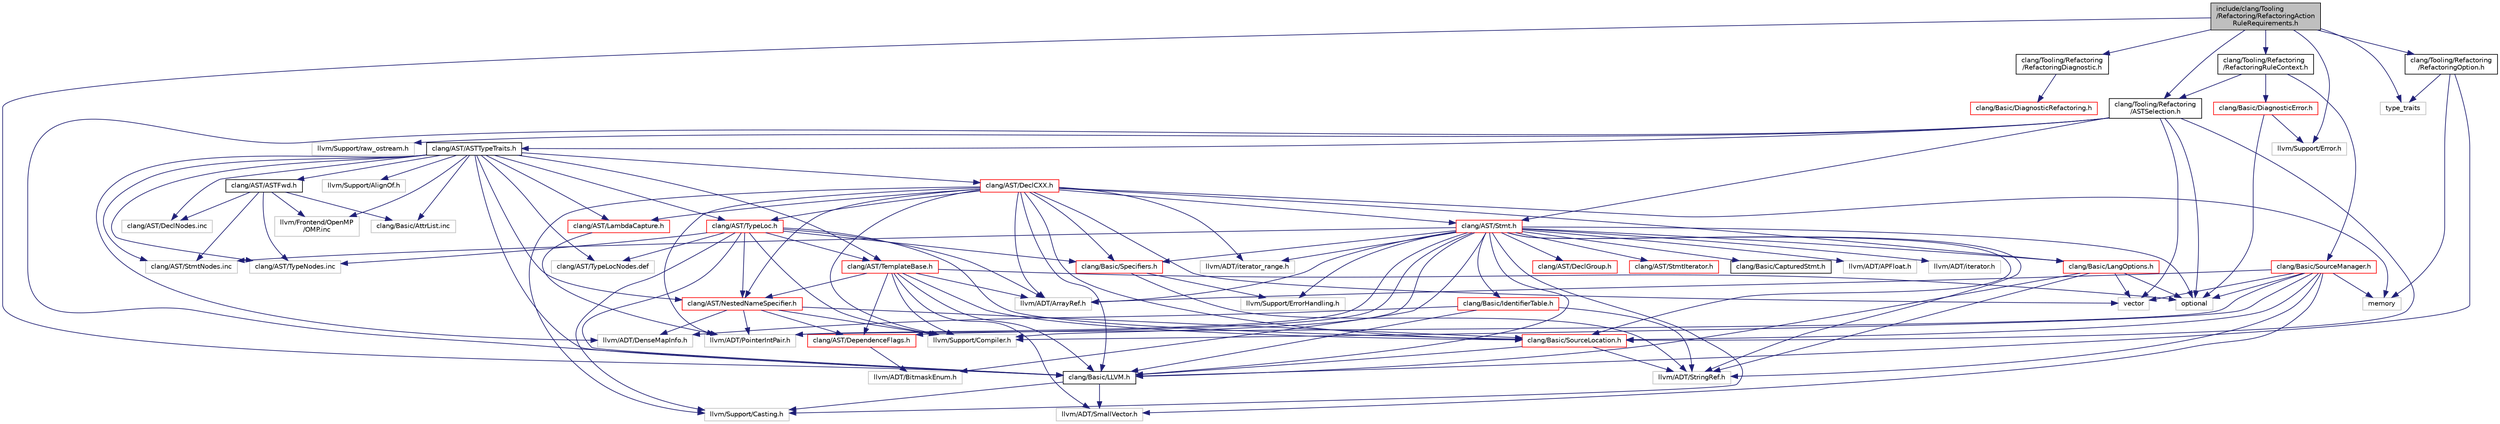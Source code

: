 digraph "include/clang/Tooling/Refactoring/RefactoringActionRuleRequirements.h"
{
 // LATEX_PDF_SIZE
  bgcolor="transparent";
  edge [fontname="Helvetica",fontsize="10",labelfontname="Helvetica",labelfontsize="10"];
  node [fontname="Helvetica",fontsize="10",shape=record];
  Node1 [label="include/clang/Tooling\l/Refactoring/RefactoringAction\lRuleRequirements.h",height=0.2,width=0.4,color="black", fillcolor="grey75", style="filled", fontcolor="black",tooltip=" "];
  Node1 -> Node2 [color="midnightblue",fontsize="10",style="solid",fontname="Helvetica"];
  Node2 [label="clang/Basic/LLVM.h",height=0.2,width=0.4,color="black",URL="$LLVM_8h.html",tooltip=" "];
  Node2 -> Node3 [color="midnightblue",fontsize="10",style="solid",fontname="Helvetica"];
  Node3 [label="llvm/Support/Casting.h",height=0.2,width=0.4,color="grey75",tooltip=" "];
  Node2 -> Node4 [color="midnightblue",fontsize="10",style="solid",fontname="Helvetica"];
  Node4 [label="llvm/ADT/SmallVector.h",height=0.2,width=0.4,color="grey75",tooltip=" "];
  Node1 -> Node5 [color="midnightblue",fontsize="10",style="solid",fontname="Helvetica"];
  Node5 [label="clang/Tooling/Refactoring\l/ASTSelection.h",height=0.2,width=0.4,color="black",URL="$ASTSelection_8h.html",tooltip=" "];
  Node5 -> Node6 [color="midnightblue",fontsize="10",style="solid",fontname="Helvetica"];
  Node6 [label="clang/AST/ASTTypeTraits.h",height=0.2,width=0.4,color="black",URL="$ASTTypeTraits_8h.html",tooltip=" "];
  Node6 -> Node7 [color="midnightblue",fontsize="10",style="solid",fontname="Helvetica"];
  Node7 [label="clang/AST/ASTFwd.h",height=0.2,width=0.4,color="black",URL="$ASTFwd_8h.html",tooltip=" "];
  Node7 -> Node8 [color="midnightblue",fontsize="10",style="solid",fontname="Helvetica"];
  Node8 [label="clang/AST/DeclNodes.inc",height=0.2,width=0.4,color="grey75",tooltip=" "];
  Node7 -> Node9 [color="midnightblue",fontsize="10",style="solid",fontname="Helvetica"];
  Node9 [label="clang/AST/StmtNodes.inc",height=0.2,width=0.4,color="grey75",tooltip=" "];
  Node7 -> Node10 [color="midnightblue",fontsize="10",style="solid",fontname="Helvetica"];
  Node10 [label="clang/AST/TypeNodes.inc",height=0.2,width=0.4,color="grey75",tooltip=" "];
  Node7 -> Node11 [color="midnightblue",fontsize="10",style="solid",fontname="Helvetica"];
  Node11 [label="llvm/Frontend/OpenMP\l/OMP.inc",height=0.2,width=0.4,color="grey75",tooltip=" "];
  Node7 -> Node12 [color="midnightblue",fontsize="10",style="solid",fontname="Helvetica"];
  Node12 [label="clang/Basic/AttrList.inc",height=0.2,width=0.4,color="grey75",tooltip=" "];
  Node6 -> Node13 [color="midnightblue",fontsize="10",style="solid",fontname="Helvetica"];
  Node13 [label="clang/AST/DeclCXX.h",height=0.2,width=0.4,color="red",URL="$DeclCXX_8h.html",tooltip=" "];
  Node13 -> Node137 [color="midnightblue",fontsize="10",style="solid",fontname="Helvetica"];
  Node137 [label="clang/AST/LambdaCapture.h",height=0.2,width=0.4,color="red",URL="$LambdaCapture_8h.html",tooltip=" "];
  Node137 -> Node18 [color="midnightblue",fontsize="10",style="solid",fontname="Helvetica"];
  Node18 [label="llvm/ADT/PointerIntPair.h",height=0.2,width=0.4,color="grey75",tooltip=" "];
  Node13 -> Node54 [color="midnightblue",fontsize="10",style="solid",fontname="Helvetica"];
  Node54 [label="clang/AST/NestedNameSpecifier.h",height=0.2,width=0.4,color="red",URL="$NestedNameSpecifier_8h.html",tooltip=" "];
  Node54 -> Node51 [color="midnightblue",fontsize="10",style="solid",fontname="Helvetica"];
  Node51 [label="clang/AST/DependenceFlags.h",height=0.2,width=0.4,color="red",URL="$DependenceFlags_8h.html",tooltip=" "];
  Node51 -> Node53 [color="midnightblue",fontsize="10",style="solid",fontname="Helvetica"];
  Node53 [label="llvm/ADT/BitmaskEnum.h",height=0.2,width=0.4,color="grey75",tooltip=" "];
  Node54 -> Node64 [color="midnightblue",fontsize="10",style="solid",fontname="Helvetica"];
  Node64 [label="clang/Basic/SourceLocation.h",height=0.2,width=0.4,color="red",URL="$SourceLocation_8h.html",tooltip=" "];
  Node64 -> Node2 [color="midnightblue",fontsize="10",style="solid",fontname="Helvetica"];
  Node64 -> Node28 [color="midnightblue",fontsize="10",style="solid",fontname="Helvetica"];
  Node28 [label="llvm/ADT/StringRef.h",height=0.2,width=0.4,color="grey75",tooltip=" "];
  Node54 -> Node71 [color="midnightblue",fontsize="10",style="solid",fontname="Helvetica"];
  Node71 [label="llvm/ADT/DenseMapInfo.h",height=0.2,width=0.4,color="grey75",tooltip=" "];
  Node54 -> Node18 [color="midnightblue",fontsize="10",style="solid",fontname="Helvetica"];
  Node54 -> Node67 [color="midnightblue",fontsize="10",style="solid",fontname="Helvetica"];
  Node67 [label="llvm/Support/Compiler.h",height=0.2,width=0.4,color="grey75",tooltip=" "];
  Node13 -> Node112 [color="midnightblue",fontsize="10",style="solid",fontname="Helvetica"];
  Node112 [label="clang/AST/Stmt.h",height=0.2,width=0.4,color="red",URL="$Stmt_8h.html",tooltip=" "];
  Node112 -> Node113 [color="midnightblue",fontsize="10",style="solid",fontname="Helvetica"];
  Node113 [label="clang/AST/DeclGroup.h",height=0.2,width=0.4,color="red",URL="$DeclGroup_8h.html",tooltip=" "];
  Node112 -> Node51 [color="midnightblue",fontsize="10",style="solid",fontname="Helvetica"];
  Node112 -> Node114 [color="midnightblue",fontsize="10",style="solid",fontname="Helvetica"];
  Node114 [label="clang/AST/StmtIterator.h",height=0.2,width=0.4,color="red",URL="$StmtIterator_8h.html",tooltip=" "];
  Node112 -> Node115 [color="midnightblue",fontsize="10",style="solid",fontname="Helvetica"];
  Node115 [label="clang/Basic/CapturedStmt.h",height=0.2,width=0.4,color="black",URL="$CapturedStmt_8h.html",tooltip=" "];
  Node112 -> Node90 [color="midnightblue",fontsize="10",style="solid",fontname="Helvetica"];
  Node90 [label="clang/Basic/IdentifierTable.h",height=0.2,width=0.4,color="red",URL="$IdentifierTable_8h.html",tooltip=" "];
  Node90 -> Node2 [color="midnightblue",fontsize="10",style="solid",fontname="Helvetica"];
  Node90 -> Node71 [color="midnightblue",fontsize="10",style="solid",fontname="Helvetica"];
  Node90 -> Node28 [color="midnightblue",fontsize="10",style="solid",fontname="Helvetica"];
  Node112 -> Node2 [color="midnightblue",fontsize="10",style="solid",fontname="Helvetica"];
  Node112 -> Node116 [color="midnightblue",fontsize="10",style="solid",fontname="Helvetica"];
  Node116 [label="clang/Basic/LangOptions.h",height=0.2,width=0.4,color="red",URL="$LangOptions_8h.html",tooltip=" "];
  Node116 -> Node2 [color="midnightblue",fontsize="10",style="solid",fontname="Helvetica"];
  Node116 -> Node28 [color="midnightblue",fontsize="10",style="solid",fontname="Helvetica"];
  Node116 -> Node58 [color="midnightblue",fontsize="10",style="solid",fontname="Helvetica"];
  Node58 [label="optional",height=0.2,width=0.4,color="grey75",tooltip=" "];
  Node116 -> Node59 [color="midnightblue",fontsize="10",style="solid",fontname="Helvetica"];
  Node59 [label="vector",height=0.2,width=0.4,color="grey75",tooltip=" "];
  Node112 -> Node64 [color="midnightblue",fontsize="10",style="solid",fontname="Helvetica"];
  Node112 -> Node27 [color="midnightblue",fontsize="10",style="solid",fontname="Helvetica"];
  Node27 [label="clang/Basic/Specifiers.h",height=0.2,width=0.4,color="red",URL="$Specifiers_8h.html",tooltip=" "];
  Node27 -> Node28 [color="midnightblue",fontsize="10",style="solid",fontname="Helvetica"];
  Node27 -> Node30 [color="midnightblue",fontsize="10",style="solid",fontname="Helvetica"];
  Node30 [label="llvm/Support/ErrorHandling.h",height=0.2,width=0.4,color="grey75",tooltip=" "];
  Node112 -> Node40 [color="midnightblue",fontsize="10",style="solid",fontname="Helvetica"];
  Node40 [label="llvm/ADT/APFloat.h",height=0.2,width=0.4,color="grey75",tooltip=" "];
  Node112 -> Node34 [color="midnightblue",fontsize="10",style="solid",fontname="Helvetica"];
  Node34 [label="llvm/ADT/ArrayRef.h",height=0.2,width=0.4,color="grey75",tooltip=" "];
  Node112 -> Node53 [color="midnightblue",fontsize="10",style="solid",fontname="Helvetica"];
  Node112 -> Node18 [color="midnightblue",fontsize="10",style="solid",fontname="Helvetica"];
  Node112 -> Node28 [color="midnightblue",fontsize="10",style="solid",fontname="Helvetica"];
  Node112 -> Node35 [color="midnightblue",fontsize="10",style="solid",fontname="Helvetica"];
  Node35 [label="llvm/ADT/iterator.h",height=0.2,width=0.4,color="grey75",tooltip=" "];
  Node112 -> Node66 [color="midnightblue",fontsize="10",style="solid",fontname="Helvetica"];
  Node66 [label="llvm/ADT/iterator_range.h",height=0.2,width=0.4,color="grey75",tooltip=" "];
  Node112 -> Node3 [color="midnightblue",fontsize="10",style="solid",fontname="Helvetica"];
  Node112 -> Node67 [color="midnightblue",fontsize="10",style="solid",fontname="Helvetica"];
  Node112 -> Node30 [color="midnightblue",fontsize="10",style="solid",fontname="Helvetica"];
  Node112 -> Node58 [color="midnightblue",fontsize="10",style="solid",fontname="Helvetica"];
  Node112 -> Node9 [color="midnightblue",fontsize="10",style="solid",fontname="Helvetica"];
  Node13 -> Node139 [color="midnightblue",fontsize="10",style="solid",fontname="Helvetica"];
  Node139 [label="clang/AST/TypeLoc.h",height=0.2,width=0.4,color="red",URL="$TypeLoc_8h.html",tooltip=" "];
  Node139 -> Node54 [color="midnightblue",fontsize="10",style="solid",fontname="Helvetica"];
  Node139 -> Node131 [color="midnightblue",fontsize="10",style="solid",fontname="Helvetica"];
  Node131 [label="clang/AST/TemplateBase.h",height=0.2,width=0.4,color="red",URL="$TemplateBase_8h.html",tooltip=" "];
  Node131 -> Node51 [color="midnightblue",fontsize="10",style="solid",fontname="Helvetica"];
  Node131 -> Node54 [color="midnightblue",fontsize="10",style="solid",fontname="Helvetica"];
  Node131 -> Node2 [color="midnightblue",fontsize="10",style="solid",fontname="Helvetica"];
  Node131 -> Node64 [color="midnightblue",fontsize="10",style="solid",fontname="Helvetica"];
  Node131 -> Node34 [color="midnightblue",fontsize="10",style="solid",fontname="Helvetica"];
  Node131 -> Node4 [color="midnightblue",fontsize="10",style="solid",fontname="Helvetica"];
  Node131 -> Node67 [color="midnightblue",fontsize="10",style="solid",fontname="Helvetica"];
  Node131 -> Node58 [color="midnightblue",fontsize="10",style="solid",fontname="Helvetica"];
  Node139 -> Node2 [color="midnightblue",fontsize="10",style="solid",fontname="Helvetica"];
  Node139 -> Node64 [color="midnightblue",fontsize="10",style="solid",fontname="Helvetica"];
  Node139 -> Node27 [color="midnightblue",fontsize="10",style="solid",fontname="Helvetica"];
  Node139 -> Node34 [color="midnightblue",fontsize="10",style="solid",fontname="Helvetica"];
  Node139 -> Node3 [color="midnightblue",fontsize="10",style="solid",fontname="Helvetica"];
  Node139 -> Node67 [color="midnightblue",fontsize="10",style="solid",fontname="Helvetica"];
  Node139 -> Node140 [color="midnightblue",fontsize="10",style="solid",fontname="Helvetica"];
  Node140 [label="clang/AST/TypeLocNodes.def",height=0.2,width=0.4,color="grey75",tooltip=" "];
  Node139 -> Node10 [color="midnightblue",fontsize="10",style="solid",fontname="Helvetica"];
  Node13 -> Node2 [color="midnightblue",fontsize="10",style="solid",fontname="Helvetica"];
  Node13 -> Node116 [color="midnightblue",fontsize="10",style="solid",fontname="Helvetica"];
  Node13 -> Node64 [color="midnightblue",fontsize="10",style="solid",fontname="Helvetica"];
  Node13 -> Node27 [color="midnightblue",fontsize="10",style="solid",fontname="Helvetica"];
  Node13 -> Node34 [color="midnightblue",fontsize="10",style="solid",fontname="Helvetica"];
  Node13 -> Node18 [color="midnightblue",fontsize="10",style="solid",fontname="Helvetica"];
  Node13 -> Node66 [color="midnightblue",fontsize="10",style="solid",fontname="Helvetica"];
  Node13 -> Node3 [color="midnightblue",fontsize="10",style="solid",fontname="Helvetica"];
  Node13 -> Node67 [color="midnightblue",fontsize="10",style="solid",fontname="Helvetica"];
  Node13 -> Node23 [color="midnightblue",fontsize="10",style="solid",fontname="Helvetica"];
  Node23 [label="memory",height=0.2,width=0.4,color="grey75",tooltip=" "];
  Node13 -> Node59 [color="midnightblue",fontsize="10",style="solid",fontname="Helvetica"];
  Node6 -> Node137 [color="midnightblue",fontsize="10",style="solid",fontname="Helvetica"];
  Node6 -> Node54 [color="midnightblue",fontsize="10",style="solid",fontname="Helvetica"];
  Node6 -> Node131 [color="midnightblue",fontsize="10",style="solid",fontname="Helvetica"];
  Node6 -> Node139 [color="midnightblue",fontsize="10",style="solid",fontname="Helvetica"];
  Node6 -> Node2 [color="midnightblue",fontsize="10",style="solid",fontname="Helvetica"];
  Node6 -> Node71 [color="midnightblue",fontsize="10",style="solid",fontname="Helvetica"];
  Node6 -> Node44 [color="midnightblue",fontsize="10",style="solid",fontname="Helvetica"];
  Node44 [label="llvm/Support/AlignOf.h",height=0.2,width=0.4,color="grey75",tooltip=" "];
  Node6 -> Node140 [color="midnightblue",fontsize="10",style="solid",fontname="Helvetica"];
  Node6 -> Node8 [color="midnightblue",fontsize="10",style="solid",fontname="Helvetica"];
  Node6 -> Node9 [color="midnightblue",fontsize="10",style="solid",fontname="Helvetica"];
  Node6 -> Node10 [color="midnightblue",fontsize="10",style="solid",fontname="Helvetica"];
  Node6 -> Node11 [color="midnightblue",fontsize="10",style="solid",fontname="Helvetica"];
  Node6 -> Node12 [color="midnightblue",fontsize="10",style="solid",fontname="Helvetica"];
  Node5 -> Node112 [color="midnightblue",fontsize="10",style="solid",fontname="Helvetica"];
  Node5 -> Node2 [color="midnightblue",fontsize="10",style="solid",fontname="Helvetica"];
  Node5 -> Node64 [color="midnightblue",fontsize="10",style="solid",fontname="Helvetica"];
  Node5 -> Node47 [color="midnightblue",fontsize="10",style="solid",fontname="Helvetica"];
  Node47 [label="llvm/Support/raw_ostream.h",height=0.2,width=0.4,color="grey75",tooltip=" "];
  Node5 -> Node58 [color="midnightblue",fontsize="10",style="solid",fontname="Helvetica"];
  Node5 -> Node59 [color="midnightblue",fontsize="10",style="solid",fontname="Helvetica"];
  Node1 -> Node143 [color="midnightblue",fontsize="10",style="solid",fontname="Helvetica"];
  Node143 [label="clang/Tooling/Refactoring\l/RefactoringDiagnostic.h",height=0.2,width=0.4,color="black",URL="$RefactoringDiagnostic_8h.html",tooltip=" "];
  Node143 -> Node144 [color="midnightblue",fontsize="10",style="solid",fontname="Helvetica"];
  Node144 [label="clang/Basic/DiagnosticRefactoring.h",height=0.2,width=0.4,color="red",URL="$DiagnosticRefactoring_8h.html",tooltip=" "];
  Node1 -> Node146 [color="midnightblue",fontsize="10",style="solid",fontname="Helvetica"];
  Node146 [label="clang/Tooling/Refactoring\l/RefactoringOption.h",height=0.2,width=0.4,color="black",URL="$RefactoringOption_8h.html",tooltip=" "];
  Node146 -> Node2 [color="midnightblue",fontsize="10",style="solid",fontname="Helvetica"];
  Node146 -> Node23 [color="midnightblue",fontsize="10",style="solid",fontname="Helvetica"];
  Node146 -> Node24 [color="midnightblue",fontsize="10",style="solid",fontname="Helvetica"];
  Node24 [label="type_traits",height=0.2,width=0.4,color="grey75",tooltip=" "];
  Node1 -> Node147 [color="midnightblue",fontsize="10",style="solid",fontname="Helvetica"];
  Node147 [label="clang/Tooling/Refactoring\l/RefactoringRuleContext.h",height=0.2,width=0.4,color="black",URL="$RefactoringRuleContext_8h.html",tooltip=" "];
  Node147 -> Node148 [color="midnightblue",fontsize="10",style="solid",fontname="Helvetica"];
  Node148 [label="clang/Basic/DiagnosticError.h",height=0.2,width=0.4,color="red",URL="$DiagnosticError_8h.html",tooltip=" "];
  Node148 -> Node149 [color="midnightblue",fontsize="10",style="solid",fontname="Helvetica"];
  Node149 [label="llvm/Support/Error.h",height=0.2,width=0.4,color="grey75",tooltip=" "];
  Node148 -> Node58 [color="midnightblue",fontsize="10",style="solid",fontname="Helvetica"];
  Node147 -> Node150 [color="midnightblue",fontsize="10",style="solid",fontname="Helvetica"];
  Node150 [label="clang/Basic/SourceManager.h",height=0.2,width=0.4,color="red",URL="$SourceManager_8h.html",tooltip=" "];
  Node150 -> Node64 [color="midnightblue",fontsize="10",style="solid",fontname="Helvetica"];
  Node150 -> Node34 [color="midnightblue",fontsize="10",style="solid",fontname="Helvetica"];
  Node150 -> Node18 [color="midnightblue",fontsize="10",style="solid",fontname="Helvetica"];
  Node150 -> Node4 [color="midnightblue",fontsize="10",style="solid",fontname="Helvetica"];
  Node150 -> Node28 [color="midnightblue",fontsize="10",style="solid",fontname="Helvetica"];
  Node150 -> Node67 [color="midnightblue",fontsize="10",style="solid",fontname="Helvetica"];
  Node150 -> Node23 [color="midnightblue",fontsize="10",style="solid",fontname="Helvetica"];
  Node150 -> Node58 [color="midnightblue",fontsize="10",style="solid",fontname="Helvetica"];
  Node150 -> Node59 [color="midnightblue",fontsize="10",style="solid",fontname="Helvetica"];
  Node147 -> Node5 [color="midnightblue",fontsize="10",style="solid",fontname="Helvetica"];
  Node1 -> Node149 [color="midnightblue",fontsize="10",style="solid",fontname="Helvetica"];
  Node1 -> Node24 [color="midnightblue",fontsize="10",style="solid",fontname="Helvetica"];
}
